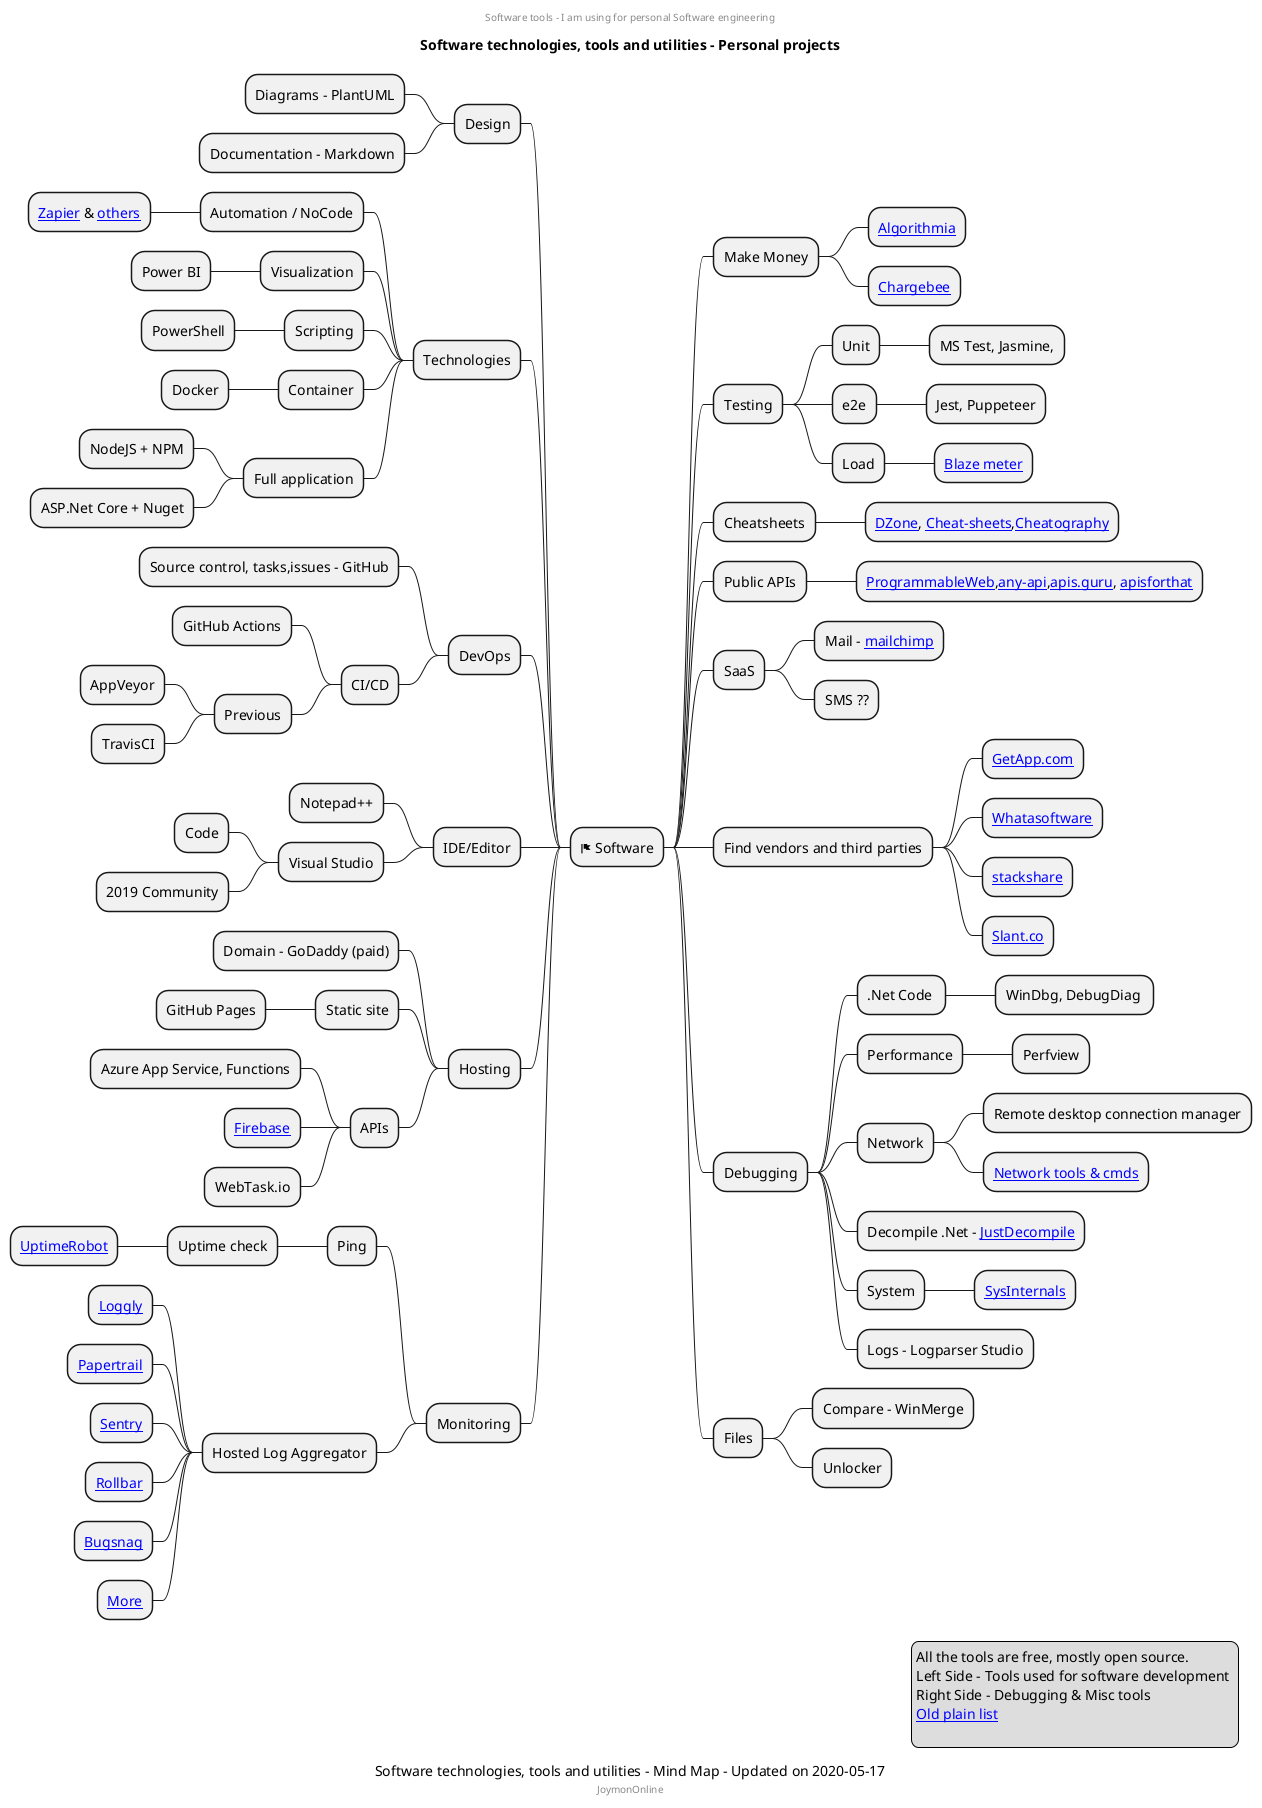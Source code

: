 @startmindmap
center header
Software tools - I am using for personal Software engineering
endheader
title Software technologies, tools and utilities - Personal projects
caption Software technologies, tools and utilities - Mind Map - Updated on 2020-05-17
center footer JoymonOnline
* <&flag> Software
** Make Money
*** [[Algorithmia.com Algorithmia]]
*** [[https://www.chargebee.com/pricing Chargebee]]
** Testing
*** Unit
**** MS Test, Jasmine,
*** e2e
**** Jest, Puppeteer
*** Load
**** [[http://blazemeter.com Blaze meter]]

** Cheatsheets
*** [[https://dzone.com/refcardz DZone]], [[http://www.cheat-sheets.org/ Cheat-sheets]],[[https://www.cheatography.com/ Cheatography]]
** Public APIs
*** [[https://www.programmableweb.com/ ProgrammableWeb]],[[https://any-api.com/ any-api]],[[https://apis.guru/browse-apis/ apis.guru]], [[http://www.apiforthat.com/ apisforthat]]
** SaaS
*** Mail - [[https://mailchimp.com/ mailchimp]]
*** SMS ??
** Find vendors and third parties
*** [[https://www.getapp.com/ GetApp.com]]
*** [[https://www.whatasoftware.com/ Whatasoftware]]
*** [[https://stackshare.io/ stackshare]]
*** [[https://www.slant.co/ Slant.co]]
** Debugging
*** .Net Code 
**** WinDbg, DebugDiag 
*** Performance
**** Perfview
*** Network
**** Remote desktop connection manager
**** [[http://www.plantuml.com/plantuml/proxy?fmt=svg&cache=no&src=https://raw.githubusercontent.com/mind*maps/software/master/debugging/windows*network*debugging.puml Network tools & cmds]]
*** Decompile .Net - [[https://www.telerik.com/products/decompiler.aspx JustDecompile]]
*** System
**** [[https://docs.microsoft.com/en-us/sysinternals/ SysInternals]]
*** Logs - Logparser Studio

** Files
*** Compare - WinMerge
*** Unlocker

left side

** Design
*** Diagrams - PlantUML
*** Documentation - Markdown
** Technologies
*** Automation / NoCode
**** [[https://zapier.com/home Zapier]] & [[https://gist.github.com/joymon/89aeb18bef588895426b46a54e2ba970 others]]
*** Visualization
**** Power BI
*** Scripting
**** PowerShell
*** Container
**** Docker
*** Full application
**** NodeJS + NPM
**** ASP.Net Core + Nuget

** DevOps
*** Source control, tasks,issues - GitHub
*** CI/CD
**** GitHub Actions
**** Previous
***** AppVeyor
***** TravisCI
** IDE/Editor
*** Notepad++
*** Visual Studio
**** Code
**** 2019 Community

** Hosting
*** Domain - GoDaddy (paid)
*** Static site
**** GitHub Pages
*** APIs
**** Azure App Service, Functions
**** [[https://firebase.google.com/pricing Firebase]]
**** WebTask.io
** Monitoring
*** Ping
**** Uptime check
***** [[https://uptimerobot.com/pricing UptimeRobot]]

*** Hosted Log Aggregator
**** [[https://www.loggly.com/plans-and-pricing/ Loggly]]
**** [[https://www.papertrail.com/plans/ Papertrail]]
**** [[https://sentry.io/pricing/ Sentry]]
**** [[https://rollbar.com/pricing/ Rollbar]]
**** [[https://www.bugsnag.com/pricing Bugsnag]]
**** [[https://github.com/cheeaun/javascript-error-logging More]]
legend right
All the tools are free, mostly open source.
Left Side - Tools used for software development 
Right Side - Debugging & Misc tools
[[https://joymonscode.blogspot.com/2017/05/toolbox-for-open-source-developers.html Old plain list]]
  
endlegend
@endmindmap